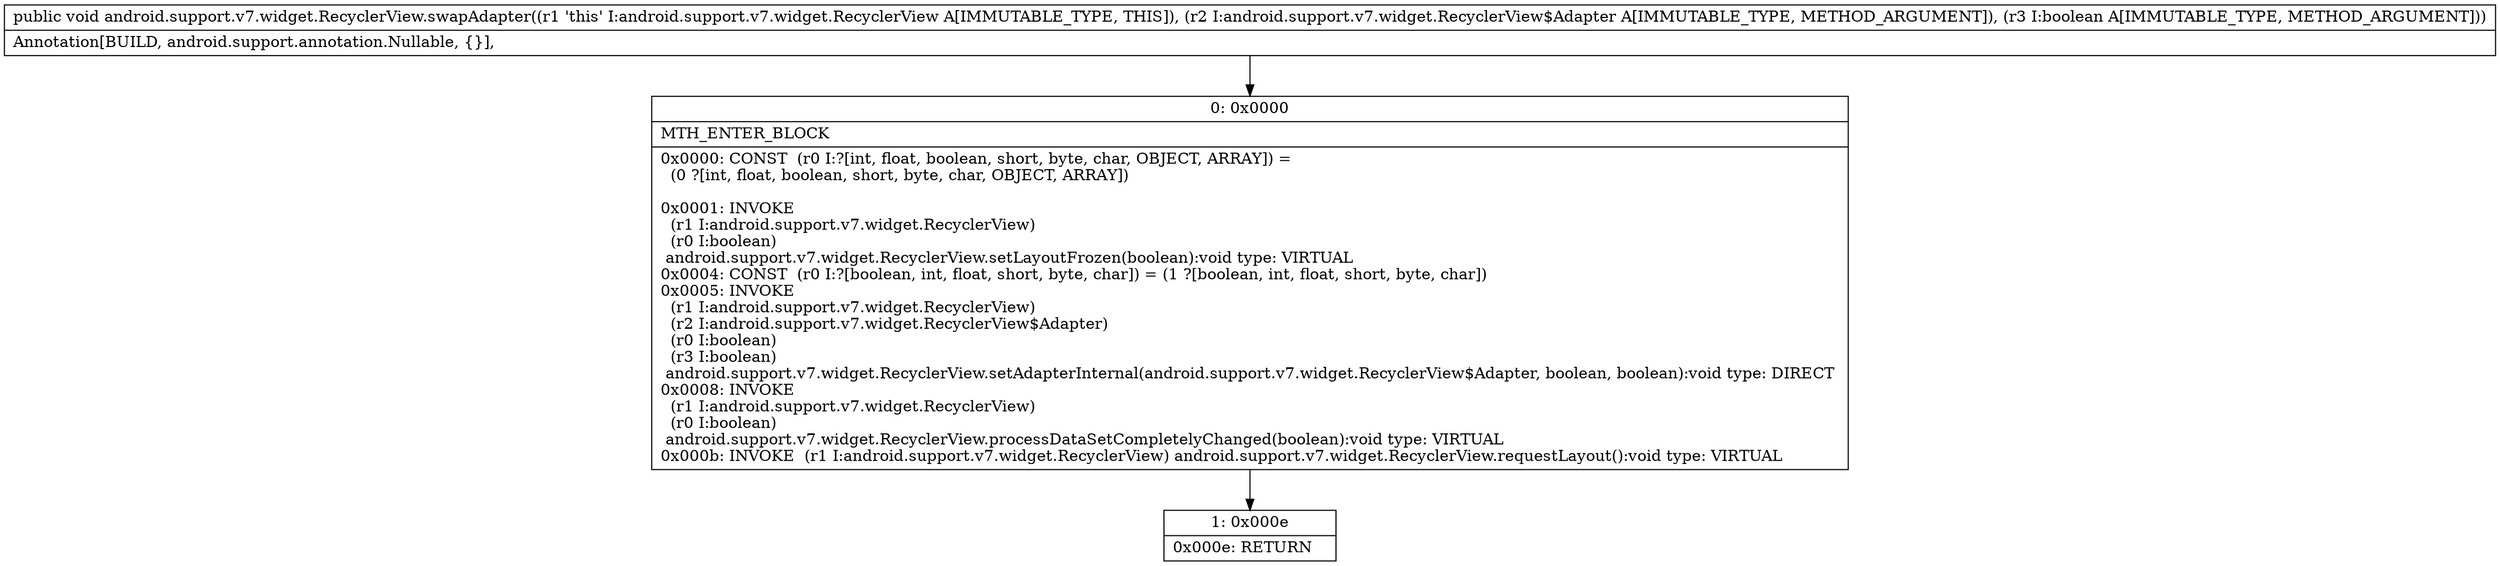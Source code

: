 digraph "CFG forandroid.support.v7.widget.RecyclerView.swapAdapter(Landroid\/support\/v7\/widget\/RecyclerView$Adapter;Z)V" {
Node_0 [shape=record,label="{0\:\ 0x0000|MTH_ENTER_BLOCK\l|0x0000: CONST  (r0 I:?[int, float, boolean, short, byte, char, OBJECT, ARRAY]) = \l  (0 ?[int, float, boolean, short, byte, char, OBJECT, ARRAY])\l \l0x0001: INVOKE  \l  (r1 I:android.support.v7.widget.RecyclerView)\l  (r0 I:boolean)\l android.support.v7.widget.RecyclerView.setLayoutFrozen(boolean):void type: VIRTUAL \l0x0004: CONST  (r0 I:?[boolean, int, float, short, byte, char]) = (1 ?[boolean, int, float, short, byte, char]) \l0x0005: INVOKE  \l  (r1 I:android.support.v7.widget.RecyclerView)\l  (r2 I:android.support.v7.widget.RecyclerView$Adapter)\l  (r0 I:boolean)\l  (r3 I:boolean)\l android.support.v7.widget.RecyclerView.setAdapterInternal(android.support.v7.widget.RecyclerView$Adapter, boolean, boolean):void type: DIRECT \l0x0008: INVOKE  \l  (r1 I:android.support.v7.widget.RecyclerView)\l  (r0 I:boolean)\l android.support.v7.widget.RecyclerView.processDataSetCompletelyChanged(boolean):void type: VIRTUAL \l0x000b: INVOKE  (r1 I:android.support.v7.widget.RecyclerView) android.support.v7.widget.RecyclerView.requestLayout():void type: VIRTUAL \l}"];
Node_1 [shape=record,label="{1\:\ 0x000e|0x000e: RETURN   \l}"];
MethodNode[shape=record,label="{public void android.support.v7.widget.RecyclerView.swapAdapter((r1 'this' I:android.support.v7.widget.RecyclerView A[IMMUTABLE_TYPE, THIS]), (r2 I:android.support.v7.widget.RecyclerView$Adapter A[IMMUTABLE_TYPE, METHOD_ARGUMENT]), (r3 I:boolean A[IMMUTABLE_TYPE, METHOD_ARGUMENT]))  | Annotation[BUILD, android.support.annotation.Nullable, \{\}], \l}"];
MethodNode -> Node_0;
Node_0 -> Node_1;
}

